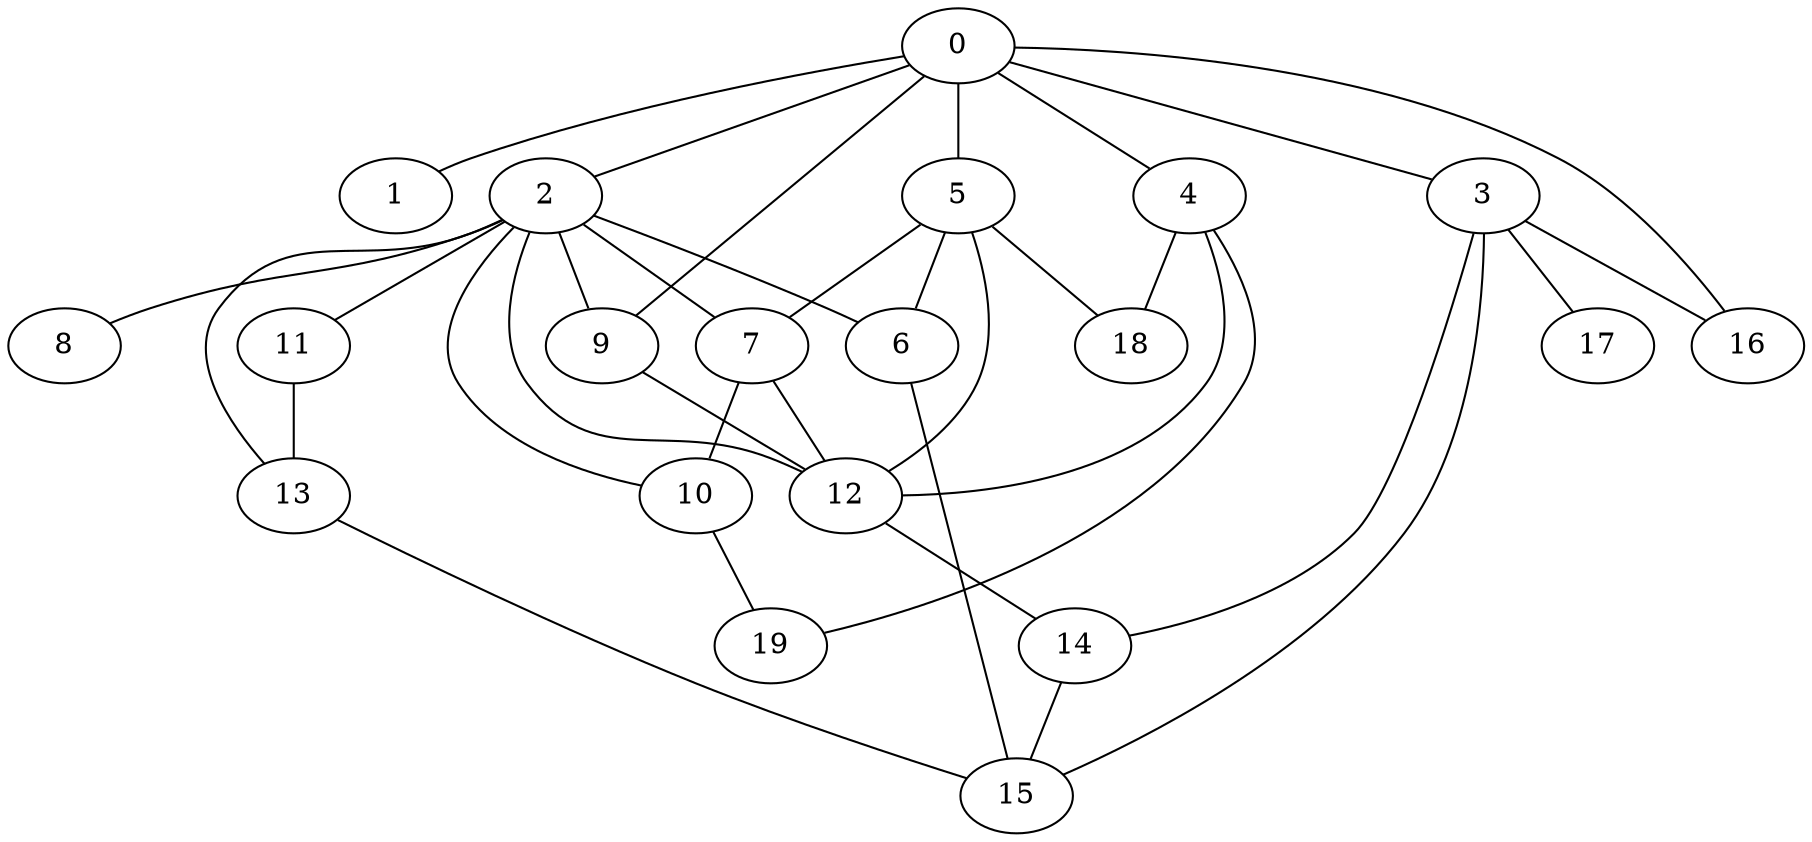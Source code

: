 
graph graphname {
    0 -- 1
0 -- 2
0 -- 3
0 -- 4
0 -- 5
0 -- 9
0 -- 16
2 -- 6
2 -- 7
2 -- 8
2 -- 9
2 -- 10
2 -- 11
2 -- 12
2 -- 13
3 -- 16
3 -- 17
3 -- 14
3 -- 15
4 -- 18
4 -- 19
4 -- 12
5 -- 7
5 -- 6
5 -- 18
5 -- 12
6 -- 15
7 -- 12
7 -- 10
9 -- 12
10 -- 19
11 -- 13
12 -- 14
13 -- 15
14 -- 15

}
